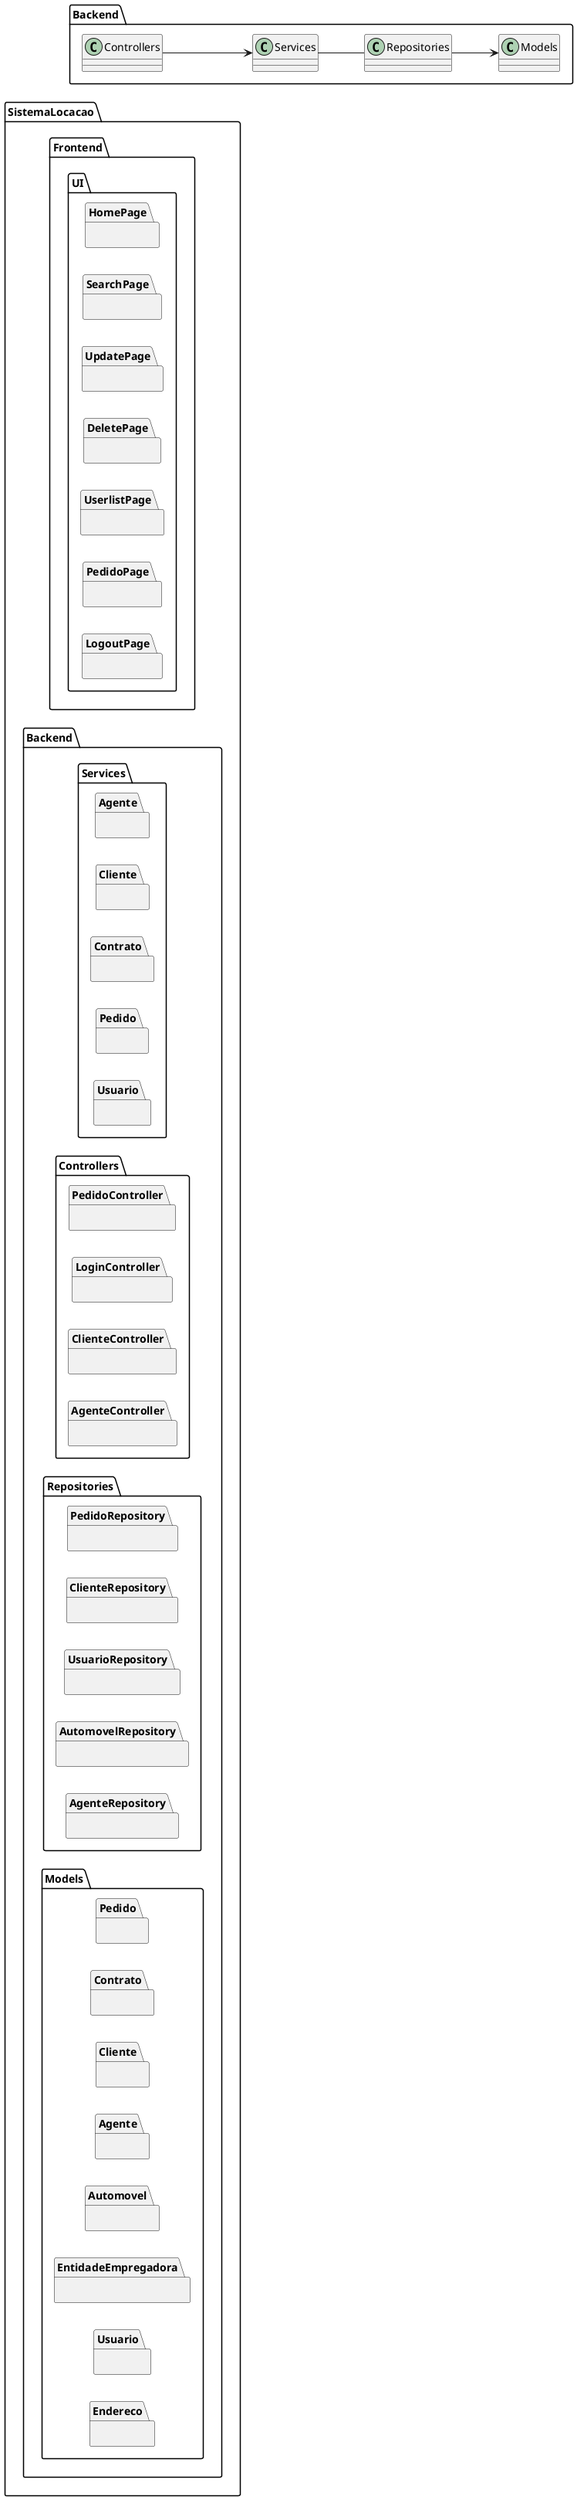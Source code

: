 @startuml
left to right direction

package "SistemaLocacao" {


  package "Frontend" {
    package "UI" {
      package HomePage{}
      package SearchPage{}
      package UpdatePage{}
      package DeletePage{}
      package UserlistPage{}
      package PedidoPage{}
      package LogoutPage{}
    }

  }

  package "Backend" {

    package "Services" {
      package Agente{}
      package Cliente{}
      package Contrato{}
      package Pedido{}
      package Usuario{}
    }

    package "Controllers" {
      package PedidoController{}
      package LoginController{}
      package ClienteController{}
      package AgenteController{}  
    }

    package "Repositories" {
      package PedidoRepository{}
      package ClienteRepository{}
      package UsuarioRepository{}
      package AutomovelRepository{}
      package AgenteRepository{}
    }

    package "Models" {
      package Pedido{}
      package Contrato{}
      package Cliente{}
      package Agente{}
      package Automovel{}
      package EntidadeEmpregadora{}
      package Usuario{}
      package Endereco{}
    }
  }

}

' Relacionamentos
Backend.Controllers --> Backend.Services
Backend.Services -- Backend.Repositories
Backend.Repositories --> Backend.Models


@enduml